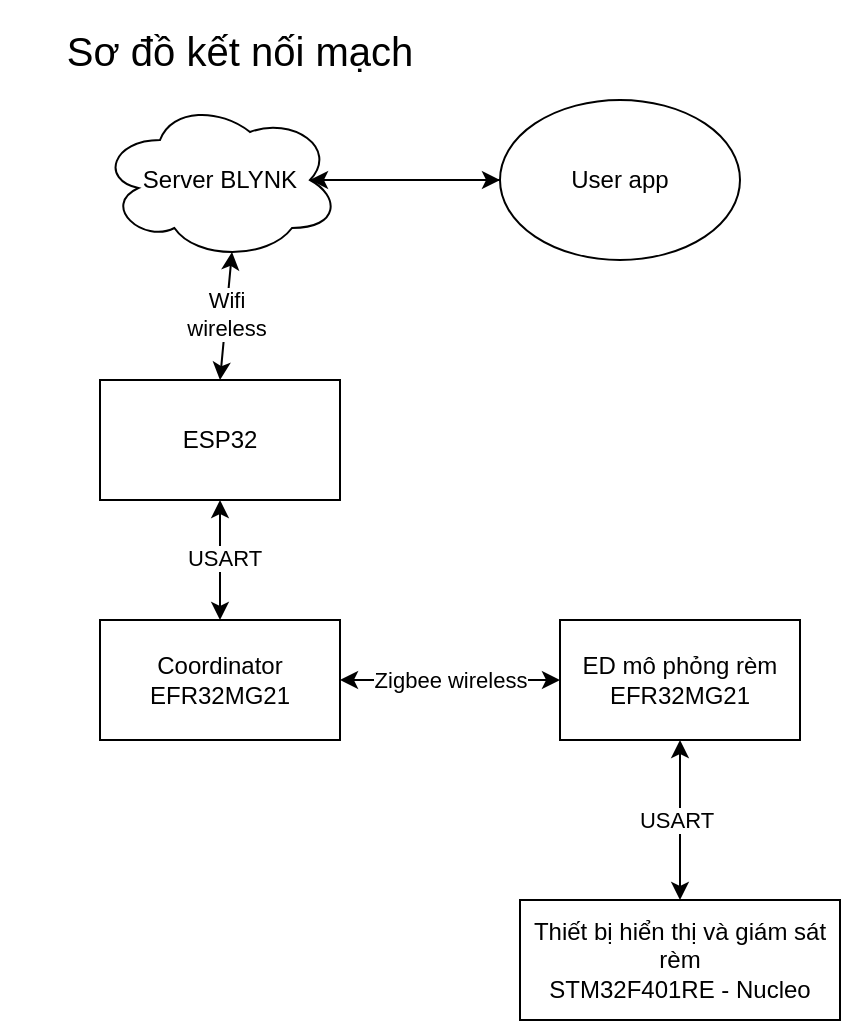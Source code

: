 <mxfile version="22.1.21" type="device">
  <diagram name="Page-1" id="2tnbs_DWiO-YCEmqEAac">
    <mxGraphModel dx="875" dy="1624" grid="1" gridSize="10" guides="1" tooltips="1" connect="1" arrows="1" fold="1" page="1" pageScale="1" pageWidth="850" pageHeight="1100" math="0" shadow="0">
      <root>
        <mxCell id="0" />
        <mxCell id="1" parent="0" />
        <mxCell id="hIFG7dHzroYhYwF2kZxw-1" value="Thiết bị hiển thị và giám sát rèm&lt;br&gt;STM32F401RE - Nucleo" style="rounded=0;whiteSpace=wrap;html=1;" parent="1" vertex="1">
          <mxGeometry x="530" y="260" width="160" height="60" as="geometry" />
        </mxCell>
        <mxCell id="hIFG7dHzroYhYwF2kZxw-30" style="edgeStyle=orthogonalEdgeStyle;rounded=0;orthogonalLoop=1;jettySize=auto;html=1;exitX=0.875;exitY=0.5;exitDx=0;exitDy=0;exitPerimeter=0;entryX=0;entryY=0.5;entryDx=0;entryDy=0;" parent="1" source="hIFG7dHzroYhYwF2kZxw-2" target="hIFG7dHzroYhYwF2kZxw-28" edge="1">
          <mxGeometry relative="1" as="geometry" />
        </mxCell>
        <mxCell id="hIFG7dHzroYhYwF2kZxw-2" value="Server BLYNK" style="ellipse;shape=cloud;whiteSpace=wrap;html=1;" parent="1" vertex="1">
          <mxGeometry x="320" y="-140" width="120" height="80" as="geometry" />
        </mxCell>
        <mxCell id="hIFG7dHzroYhYwF2kZxw-7" value="Coordinator&lt;br&gt;EFR32MG21" style="rounded=0;whiteSpace=wrap;html=1;" parent="1" vertex="1">
          <mxGeometry x="320" y="120" width="120" height="60" as="geometry" />
        </mxCell>
        <mxCell id="hIFG7dHzroYhYwF2kZxw-16" value="ED mô phỏng rèm&lt;br&gt;EFR32MG21" style="rounded=0;whiteSpace=wrap;html=1;" parent="1" vertex="1">
          <mxGeometry x="550" y="120" width="120" height="60" as="geometry" />
        </mxCell>
        <mxCell id="hIFG7dHzroYhYwF2kZxw-21" value="ESP32" style="rounded=0;whiteSpace=wrap;html=1;" parent="1" vertex="1">
          <mxGeometry x="320" width="120" height="60" as="geometry" />
        </mxCell>
        <mxCell id="hIFG7dHzroYhYwF2kZxw-28" value="User app" style="ellipse;whiteSpace=wrap;html=1;" parent="1" vertex="1">
          <mxGeometry x="520" y="-140" width="120" height="80" as="geometry" />
        </mxCell>
        <mxCell id="hIFG7dHzroYhYwF2kZxw-29" style="edgeStyle=orthogonalEdgeStyle;rounded=0;orthogonalLoop=1;jettySize=auto;html=1;exitX=0;exitY=0.5;exitDx=0;exitDy=0;entryX=0.875;entryY=0.5;entryDx=0;entryDy=0;entryPerimeter=0;" parent="1" source="hIFG7dHzroYhYwF2kZxw-28" target="hIFG7dHzroYhYwF2kZxw-2" edge="1">
          <mxGeometry relative="1" as="geometry" />
        </mxCell>
        <mxCell id="9SAXMzQ8T8Q-l0JwNSmv-1" value="&lt;font style=&quot;font-size: 20px;&quot;&gt;Sơ đồ kết nối mạch&lt;/font&gt;" style="text;html=1;strokeColor=none;fillColor=none;align=center;verticalAlign=middle;whiteSpace=wrap;rounded=0;" parent="1" vertex="1">
          <mxGeometry x="270" y="-190" width="240" height="50" as="geometry" />
        </mxCell>
        <mxCell id="WIksFkfHuQQlvkGHhCaq-7" value="" style="endArrow=classic;startArrow=classic;html=1;rounded=0;entryX=0.5;entryY=1;entryDx=0;entryDy=0;exitX=0.5;exitY=0;exitDx=0;exitDy=0;" parent="1" source="hIFG7dHzroYhYwF2kZxw-7" target="hIFG7dHzroYhYwF2kZxw-21" edge="1">
          <mxGeometry width="50" height="50" relative="1" as="geometry">
            <mxPoint x="210" y="90" as="sourcePoint" />
            <mxPoint x="260" y="40" as="targetPoint" />
          </mxGeometry>
        </mxCell>
        <mxCell id="WIksFkfHuQQlvkGHhCaq-8" value="USART" style="edgeLabel;html=1;align=center;verticalAlign=middle;resizable=0;points=[];" parent="WIksFkfHuQQlvkGHhCaq-7" vertex="1" connectable="0">
          <mxGeometry x="0.053" y="-2" relative="1" as="geometry">
            <mxPoint as="offset" />
          </mxGeometry>
        </mxCell>
        <mxCell id="WIksFkfHuQQlvkGHhCaq-10" value="" style="endArrow=classic;startArrow=classic;html=1;rounded=0;entryX=0.55;entryY=0.95;entryDx=0;entryDy=0;entryPerimeter=0;exitX=0.5;exitY=0;exitDx=0;exitDy=0;" parent="1" source="hIFG7dHzroYhYwF2kZxw-21" target="hIFG7dHzroYhYwF2kZxw-2" edge="1">
          <mxGeometry width="50" height="50" relative="1" as="geometry">
            <mxPoint x="470" y="-30" as="sourcePoint" />
            <mxPoint x="520" y="-80" as="targetPoint" />
          </mxGeometry>
        </mxCell>
        <mxCell id="WIksFkfHuQQlvkGHhCaq-11" value="Wifi&lt;br&gt;wireless" style="edgeLabel;html=1;align=center;verticalAlign=middle;resizable=0;points=[];" parent="WIksFkfHuQQlvkGHhCaq-10" vertex="1" connectable="0">
          <mxGeometry x="0.049" relative="1" as="geometry">
            <mxPoint as="offset" />
          </mxGeometry>
        </mxCell>
        <mxCell id="WIksFkfHuQQlvkGHhCaq-13" value="" style="endArrow=classic;startArrow=classic;html=1;rounded=0;exitX=1;exitY=0.5;exitDx=0;exitDy=0;entryX=0;entryY=0.5;entryDx=0;entryDy=0;" parent="1" source="hIFG7dHzroYhYwF2kZxw-7" target="hIFG7dHzroYhYwF2kZxw-16" edge="1">
          <mxGeometry width="50" height="50" relative="1" as="geometry">
            <mxPoint x="580" y="130" as="sourcePoint" />
            <mxPoint x="630" y="80" as="targetPoint" />
          </mxGeometry>
        </mxCell>
        <mxCell id="WIksFkfHuQQlvkGHhCaq-14" value="Zigbee wireless" style="edgeLabel;html=1;align=center;verticalAlign=middle;resizable=0;points=[];" parent="WIksFkfHuQQlvkGHhCaq-13" vertex="1" connectable="0">
          <mxGeometry x="-0.001" relative="1" as="geometry">
            <mxPoint as="offset" />
          </mxGeometry>
        </mxCell>
        <mxCell id="WIksFkfHuQQlvkGHhCaq-16" value="" style="endArrow=classic;startArrow=classic;html=1;rounded=0;entryX=0.5;entryY=1;entryDx=0;entryDy=0;exitX=0.5;exitY=0;exitDx=0;exitDy=0;" parent="1" source="hIFG7dHzroYhYwF2kZxw-1" target="hIFG7dHzroYhYwF2kZxw-16" edge="1">
          <mxGeometry width="50" height="50" relative="1" as="geometry">
            <mxPoint x="390" y="250" as="sourcePoint" />
            <mxPoint x="440" y="200" as="targetPoint" />
          </mxGeometry>
        </mxCell>
        <mxCell id="WIksFkfHuQQlvkGHhCaq-17" value="USART" style="edgeLabel;html=1;align=center;verticalAlign=middle;resizable=0;points=[];" parent="WIksFkfHuQQlvkGHhCaq-16" vertex="1" connectable="0">
          <mxGeometry x="-0.001" y="2" relative="1" as="geometry">
            <mxPoint as="offset" />
          </mxGeometry>
        </mxCell>
      </root>
    </mxGraphModel>
  </diagram>
</mxfile>
